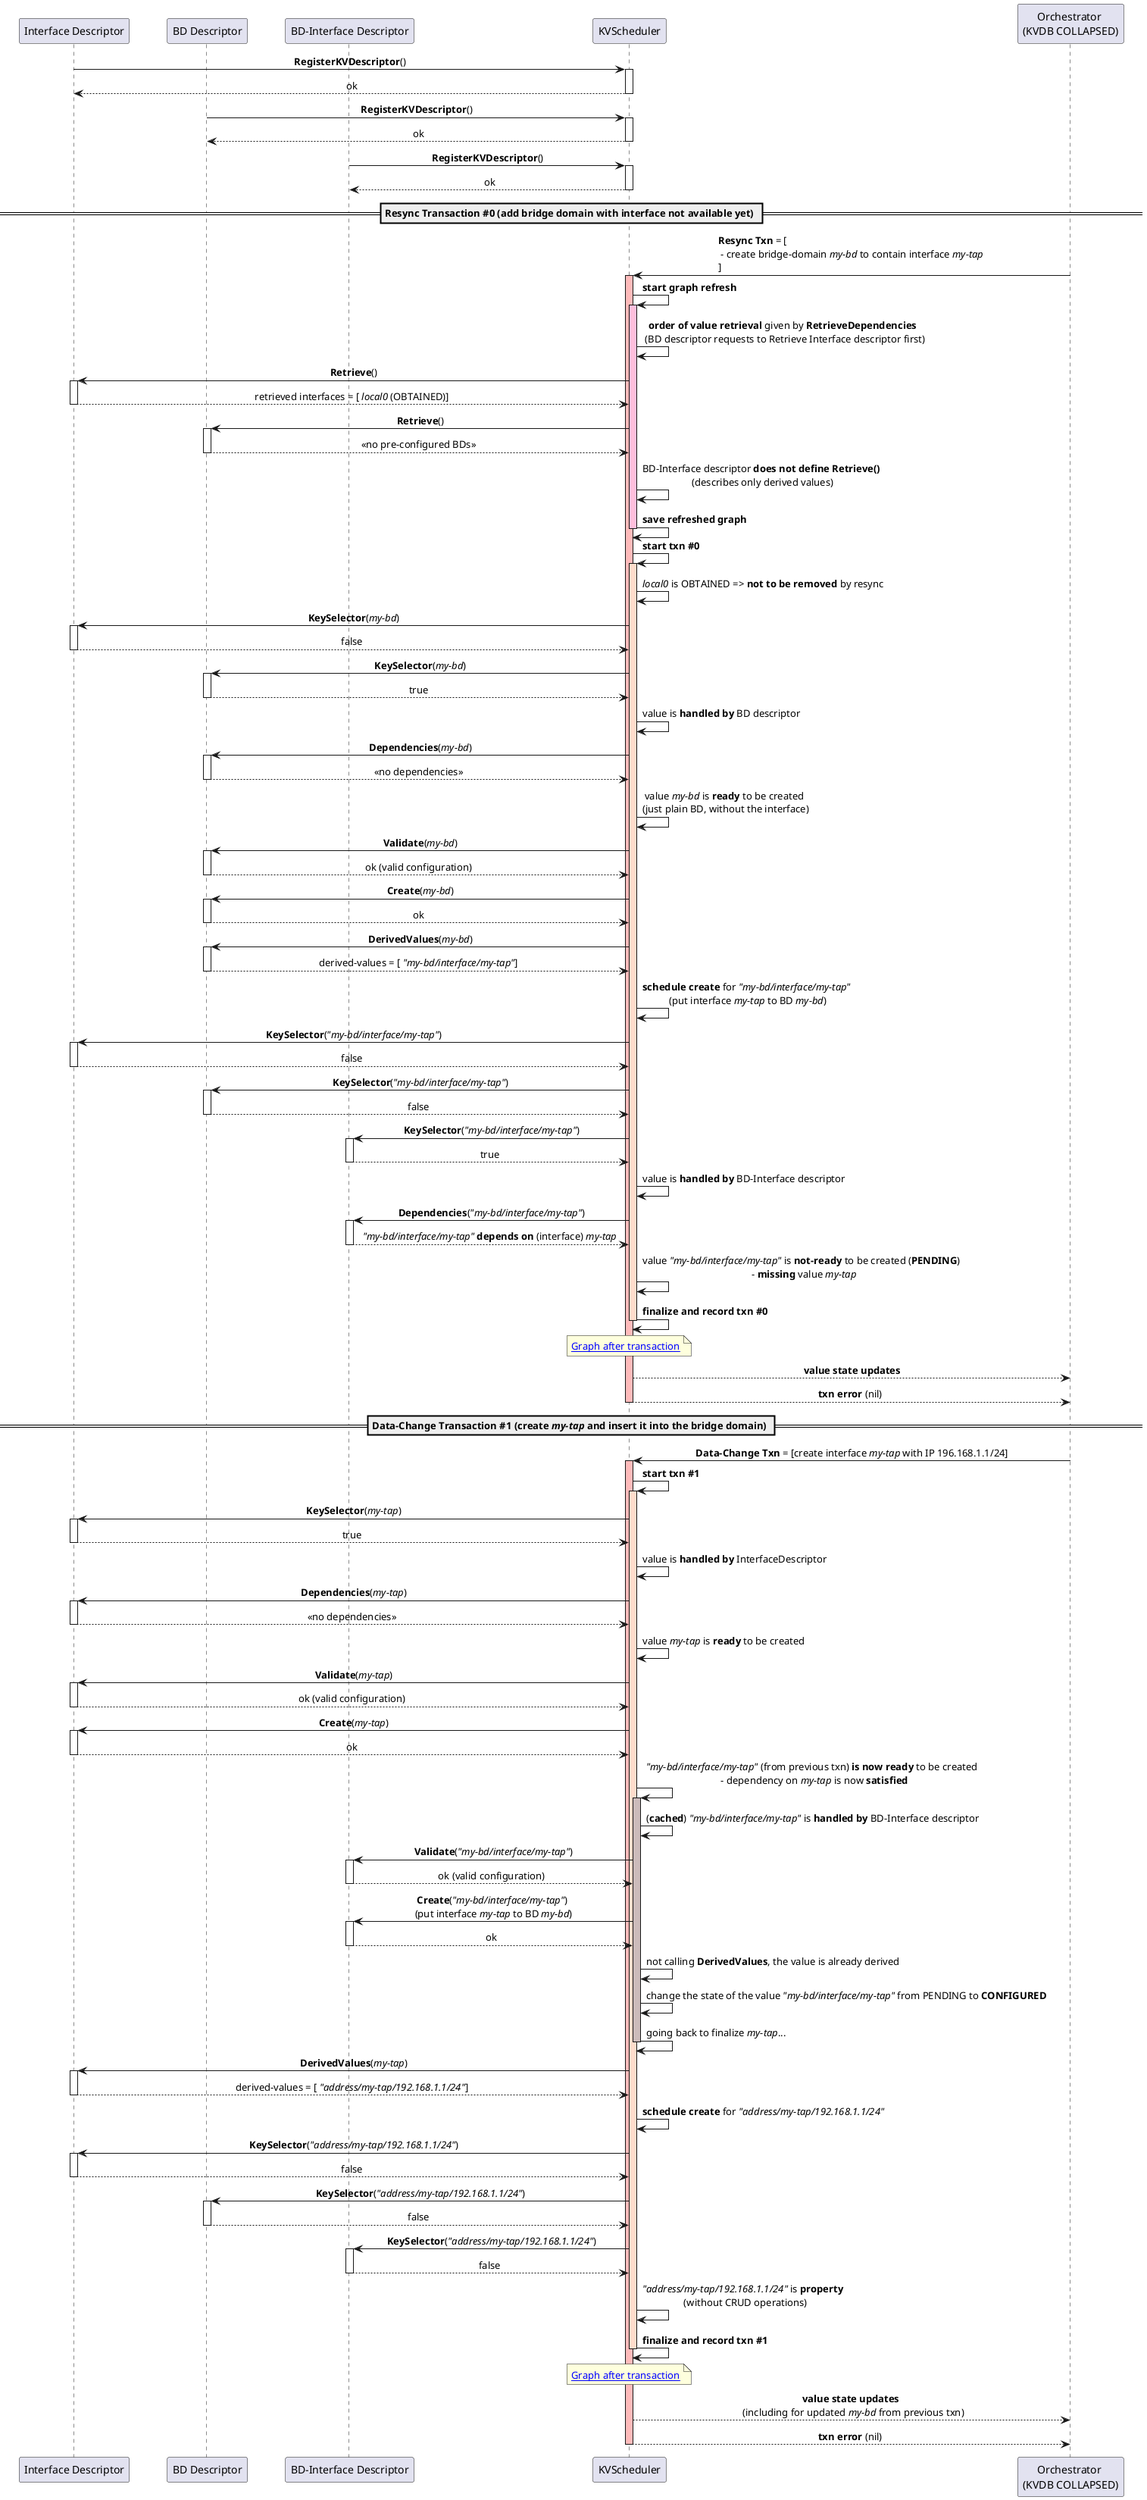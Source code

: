 @startuml

skinparam ParticipantPadding 20
skinparam BoxPadding 10
skinparam SequenceMessageAlign center

participant ID as "Interface Descriptor"
participant BD as "BD Descriptor"
participant BDI as "BD-Interface Descriptor"
participant KVS as "KVScheduler"
participant ORCH as "Orchestrator \n(KVDB COLLAPSED)"

ID -> KVS: **RegisterKVDescriptor**()
activate KVS
KVS --> ID: ok
deactivate KVS
BD -> KVS: **RegisterKVDescriptor**()
activate KVS
KVS --> BD: ok
deactivate KVS
BDI -> KVS: **RegisterKVDescriptor**()
activate KVS
KVS --> BDI: ok
deactivate KVS

== Resync Transaction #0 (add bridge domain with interface not available yet) ==

ORCH -> KVS: **Resync Txn** = [\l - create bridge-domain //my-bd// to contain interface //my-tap// \l]
activate KVS  #FFBBBB

KVS -> KVS: **start graph refresh**
 activate KVS  #FFBFDD
  KVS -> KVS: **order of value retrieval** given by **RetrieveDependencies** \n (BD descriptor requests to Retrieve Interface descriptor first)
  KVS -> ID: **Retrieve**()
   activate ID
    ID --> KVS: retrieved interfaces = [ //local0// (OBTAINED)]
   deactivate ID
  KVS -> BD: **Retrieve**()
   activate BD
    BD --> KVS: << no pre-configured BDs >>
   deactivate BD
  KVS -> KVS: BD-Interface descriptor **does not define Retrieve()** \n(describes only derived values)
  KVS -> KVS: **save refreshed graph**
 deactivate KVS

KVS -> KVS: **start txn #0**
 activate KVS  #FFDDCC
  KVS -> KVS: //local0// is OBTAINED => **not to be removed** by resync
  KVS -> ID: **KeySelector**(//my-bd//)
  activate ID
   ID --> KVS: false
  deactivate ID
  KVS -> BD: **KeySelector**(//my-bd//)
  activate BD
   BD --> KVS: true
  deactivate BD
  KVS -> KVS: value is **handled by** BD descriptor
  KVS -> BD: **Dependencies**(//my-bd//)
   activate BD
    BD --> KVS: << no dependencies >>
   deactivate BD
  KVS -> KVS: value //my-bd// is **ready** to be created \n(just plain BD, without the interface)
  KVS -> BD: **Validate**(//my-bd//)
   activate BD
    BD --> KVS: ok (valid configuration)
   deactivate BD
  KVS -> BD: **Create**(//my-bd//)
   activate BD
    BD --> KVS: ok
   deactivate BD

  KVS -> BD: **DerivedValues**(//my-bd//)
   activate BD
    BD --> KVS: derived-values = [ //"my-bd/interface/my-tap"//]
   deactivate BD
  KVS -> KVS: **schedule create** for //"my-bd/interface/my-tap"// \n(put interface //my-tap// to BD //my-bd//)
  KVS -> ID: **KeySelector**(//"my-bd/interface/my-tap"//)
  activate ID
   ID --> KVS: false
  deactivate ID
  KVS -> BD: **KeySelector**(//"my-bd/interface/my-tap"//)
  activate BD
   BD --> KVS: false
  deactivate BD
  KVS -> BDI: **KeySelector**(//"my-bd/interface/my-tap"//)
  activate BDI
   BDI --> KVS: true
  deactivate BDI
  KVS -> KVS: value is **handled by** BD-Interface descriptor
  KVS -> BDI: **Dependencies**(//"my-bd/interface/my-tap"//)
  activate BDI
   BDI --> KVS: //"my-bd/interface/my-tap"// **depends on** (interface) //my-tap//
  deactivate BDI
  KVS -> KVS: value //"my-bd/interface/my-tap"// is **not-ready** to be created (**PENDING**) \n - **missing** value //my-tap//

  KVS -> KVS: **finalize and record txn #0**
 deactivate KVS

 note over KVS: [[https://raw.githubusercontent.com/milanlenco/vpp-agent/kvs-docs/docs/kvscheduler/cfd/graph/bd_iface_pending.svg?sanitize=true Graph after transaction]]

KVS --> ORCH: **value state updates**
KVS --> ORCH: **txn error** (nil)
deactivate KVS

== Data-Change Transaction #1 (create //my-tap// and insert it into the bridge domain) ==

ORCH -> KVS: **Data-Change Txn** = [create interface //my-tap// with IP 196.168.1.1/24]
activate KVS  #FFBBBB

KVS -> KVS: **start txn #1**
 activate KVS  #FFDDCC
  KVS -> ID: **KeySelector**(//my-tap//)
  activate ID
  ID --> KVS: true
  deactivate ID
  KVS -> KVS: value is **handled by** InterfaceDescriptor
  KVS -> ID: **Dependencies**(//my-tap//)
   activate ID
    ID --> KVS: << no dependencies >>
   deactivate ID
  KVS -> KVS: value //my-tap// is **ready** to be created
  KVS -> ID: **Validate**(//my-tap//)
   activate ID
    ID --> KVS: ok (valid configuration)
   deactivate ID
  KVS -> ID: **Create**(//my-tap//)
   activate ID
    ID --> KVS: ok
   deactivate ID

  KVS -> KVS: //"my-bd/interface/my-tap"// (from previous txn) **is now ready** to be created \n - dependency on //my-tap// is now **satisfied**
   activate KVS #CCBBBB
    KVS -> KVS: (**cached**) //"my-bd/interface/my-tap"// is **handled by** BD-Interface descriptor
    KVS -> BDI: **Validate**(//"my-bd/interface/my-tap"//)
     activate BDI
      BDI --> KVS: ok (valid configuration)
     deactivate BDI
    KVS -> BDI: **Create**(//"my-bd/interface/my-tap"//) \n(put interface //my-tap// to BD //my-bd//)
     activate BDI
      BDI --> KVS: ok
     deactivate BDI
    KVS -> KVS: not calling **DerivedValues**, the value is already derived
    KVS -> KVS: change the state of the value //"my-bd/interface/my-tap"// from PENDING to **CONFIGURED**
    KVS -> KVS: going back to finalize //my-tap//...
   deactivate KVS

  KVS -> ID: **DerivedValues**(//my-tap//)
   activate ID
    ID --> KVS: derived-values = [ //"address/my-tap/192.168.1.1/24"//]
   deactivate ID
  KVS -> KVS: **schedule create** for //"address/my-tap/192.168.1.1/24"//
  KVS -> ID: **KeySelector**(//"address/my-tap/192.168.1.1/24"//)
   activate ID
    ID --> KVS: false
   deactivate ID
    KVS -> BD: **KeySelector**(//"address/my-tap/192.168.1.1/24"//)
   activate BD
    BD --> KVS: false
   deactivate BD
    KVS -> BDI: **KeySelector**(//"address/my-tap/192.168.1.1/24"//)
   activate BDI
    BDI --> KVS: false
   deactivate BDI
  KVS -> KVS: //"address/my-tap/192.168.1.1/24"// is **property** \n (without CRUD operations)

  KVS -> KVS: **finalize and record txn #1**
 deactivate KVS

 note over KVS: [[https://raw.githubusercontent.com/milanlenco/vpp-agent/kvs-docs/docs/kvscheduler/cfd/graph/bd_iface_configured.svg?sanitize=true Graph after transaction]]

KVS --> ORCH: **value state updates** \n (including for updated //my-bd// from previous txn)
KVS --> ORCH: **txn error** (nil)
deactivate KVS

@enduml